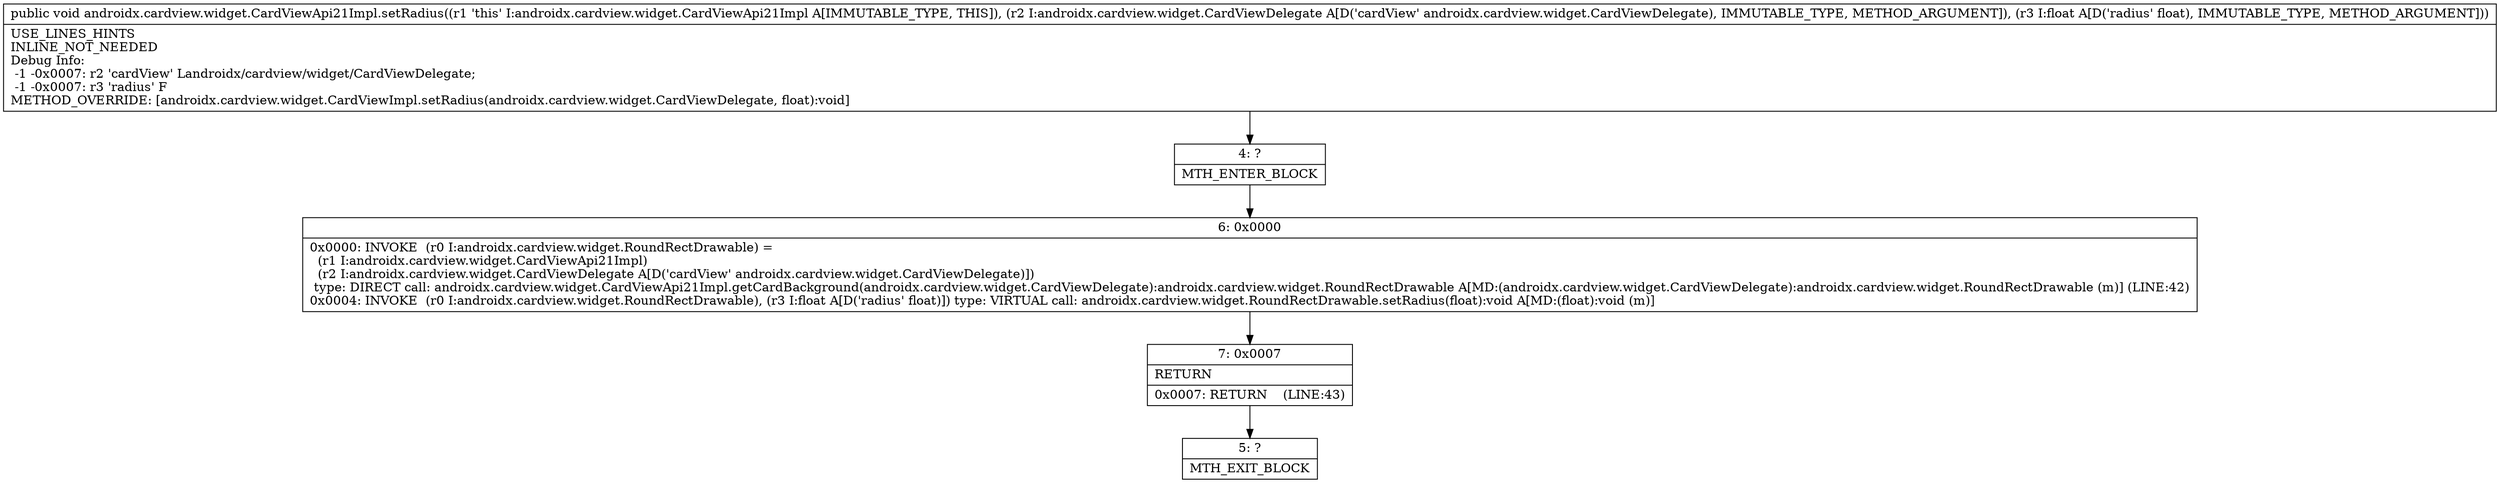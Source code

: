 digraph "CFG forandroidx.cardview.widget.CardViewApi21Impl.setRadius(Landroidx\/cardview\/widget\/CardViewDelegate;F)V" {
Node_4 [shape=record,label="{4\:\ ?|MTH_ENTER_BLOCK\l}"];
Node_6 [shape=record,label="{6\:\ 0x0000|0x0000: INVOKE  (r0 I:androidx.cardview.widget.RoundRectDrawable) = \l  (r1 I:androidx.cardview.widget.CardViewApi21Impl)\l  (r2 I:androidx.cardview.widget.CardViewDelegate A[D('cardView' androidx.cardview.widget.CardViewDelegate)])\l type: DIRECT call: androidx.cardview.widget.CardViewApi21Impl.getCardBackground(androidx.cardview.widget.CardViewDelegate):androidx.cardview.widget.RoundRectDrawable A[MD:(androidx.cardview.widget.CardViewDelegate):androidx.cardview.widget.RoundRectDrawable (m)] (LINE:42)\l0x0004: INVOKE  (r0 I:androidx.cardview.widget.RoundRectDrawable), (r3 I:float A[D('radius' float)]) type: VIRTUAL call: androidx.cardview.widget.RoundRectDrawable.setRadius(float):void A[MD:(float):void (m)]\l}"];
Node_7 [shape=record,label="{7\:\ 0x0007|RETURN\l|0x0007: RETURN    (LINE:43)\l}"];
Node_5 [shape=record,label="{5\:\ ?|MTH_EXIT_BLOCK\l}"];
MethodNode[shape=record,label="{public void androidx.cardview.widget.CardViewApi21Impl.setRadius((r1 'this' I:androidx.cardview.widget.CardViewApi21Impl A[IMMUTABLE_TYPE, THIS]), (r2 I:androidx.cardview.widget.CardViewDelegate A[D('cardView' androidx.cardview.widget.CardViewDelegate), IMMUTABLE_TYPE, METHOD_ARGUMENT]), (r3 I:float A[D('radius' float), IMMUTABLE_TYPE, METHOD_ARGUMENT]))  | USE_LINES_HINTS\lINLINE_NOT_NEEDED\lDebug Info:\l  \-1 \-0x0007: r2 'cardView' Landroidx\/cardview\/widget\/CardViewDelegate;\l  \-1 \-0x0007: r3 'radius' F\lMETHOD_OVERRIDE: [androidx.cardview.widget.CardViewImpl.setRadius(androidx.cardview.widget.CardViewDelegate, float):void]\l}"];
MethodNode -> Node_4;Node_4 -> Node_6;
Node_6 -> Node_7;
Node_7 -> Node_5;
}

